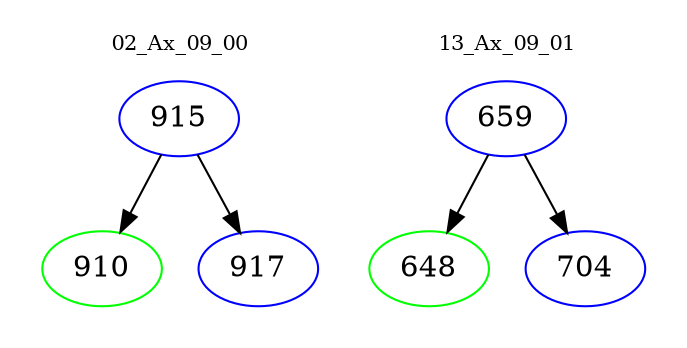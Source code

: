 digraph{
subgraph cluster_0 {
color = white
label = "02_Ax_09_00";
fontsize=10;
T0_915 [label="915", color="blue"]
T0_915 -> T0_910 [color="black"]
T0_910 [label="910", color="green"]
T0_915 -> T0_917 [color="black"]
T0_917 [label="917", color="blue"]
}
subgraph cluster_1 {
color = white
label = "13_Ax_09_01";
fontsize=10;
T1_659 [label="659", color="blue"]
T1_659 -> T1_648 [color="black"]
T1_648 [label="648", color="green"]
T1_659 -> T1_704 [color="black"]
T1_704 [label="704", color="blue"]
}
}
